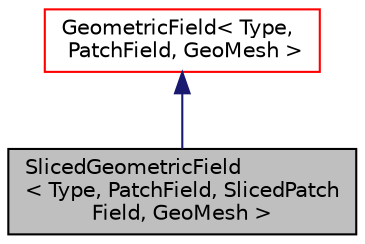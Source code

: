 digraph "SlicedGeometricField&lt; Type, PatchField, SlicedPatchField, GeoMesh &gt;"
{
  bgcolor="transparent";
  edge [fontname="Helvetica",fontsize="10",labelfontname="Helvetica",labelfontsize="10"];
  node [fontname="Helvetica",fontsize="10",shape=record];
  Node1 [label="SlicedGeometricField\l\< Type, PatchField, SlicedPatch\lField, GeoMesh \>",height=0.2,width=0.4,color="black", fillcolor="grey75", style="filled", fontcolor="black"];
  Node2 -> Node1 [dir="back",color="midnightblue",fontsize="10",style="solid",fontname="Helvetica"];
  Node2 [label="GeometricField\< Type,\l PatchField, GeoMesh \>",height=0.2,width=0.4,color="red",URL="$a00934.html",tooltip="Generic GeometricField class. "];
}
